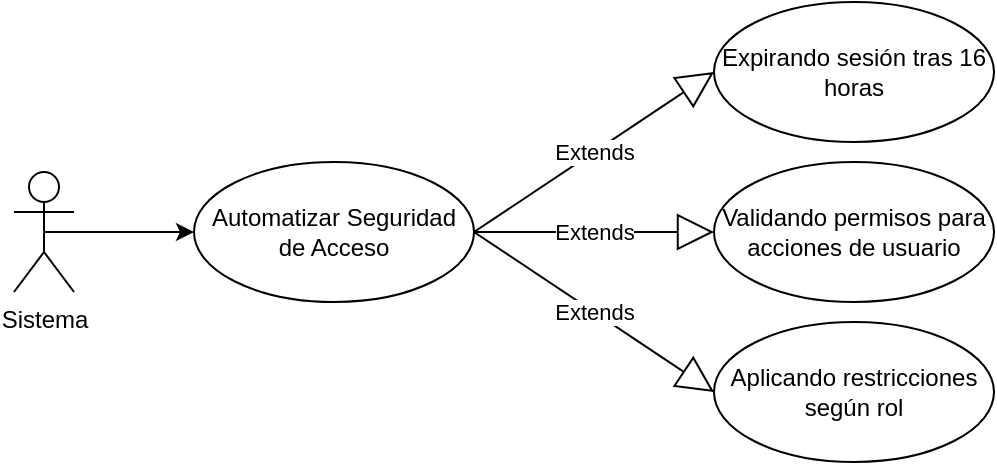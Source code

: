 <mxfile version="26.2.14">
  <diagram name="Página-1" id="ZfuYBb1uDBB9Q9XqHdRm">
    <mxGraphModel grid="1" page="1" gridSize="10" guides="1" tooltips="1" connect="1" arrows="1" fold="1" pageScale="1" pageWidth="827" pageHeight="1169" math="0" shadow="0">
      <root>
        <mxCell id="0" />
        <mxCell id="1" parent="0" />
        <mxCell id="MTzZOHvQUw7X408rMJT2-12" style="edgeStyle=orthogonalEdgeStyle;rounded=0;orthogonalLoop=1;jettySize=auto;html=1;exitX=0.5;exitY=0.5;exitDx=0;exitDy=0;exitPerimeter=0;entryX=0;entryY=0.5;entryDx=0;entryDy=0;" edge="1" parent="1" source="MTzZOHvQUw7X408rMJT2-13" target="MTzZOHvQUw7X408rMJT2-14">
          <mxGeometry relative="1" as="geometry" />
        </mxCell>
        <mxCell id="MTzZOHvQUw7X408rMJT2-13" value="Sistema" style="shape=umlActor;verticalLabelPosition=bottom;verticalAlign=top;html=1;" vertex="1" parent="1">
          <mxGeometry x="80" y="455" width="30" height="60" as="geometry" />
        </mxCell>
        <mxCell id="MTzZOHvQUw7X408rMJT2-14" value="Automatizar Seguridad de Acceso" style="ellipse;whiteSpace=wrap;html=1;" vertex="1" parent="1">
          <mxGeometry x="170" y="450" width="140" height="70" as="geometry" />
        </mxCell>
        <mxCell id="MTzZOHvQUw7X408rMJT2-15" value="Expirando sesión tras 16 horas" style="ellipse;whiteSpace=wrap;html=1;" vertex="1" parent="1">
          <mxGeometry x="430" y="370" width="140" height="70" as="geometry" />
        </mxCell>
        <mxCell id="MTzZOHvQUw7X408rMJT2-16" value="Validando permisos para acciones de usuario" style="ellipse;whiteSpace=wrap;html=1;" vertex="1" parent="1">
          <mxGeometry x="430" y="450" width="140" height="70" as="geometry" />
        </mxCell>
        <mxCell id="MTzZOHvQUw7X408rMJT2-17" value="Aplicando restricciones según rol" style="ellipse;whiteSpace=wrap;html=1;" vertex="1" parent="1">
          <mxGeometry x="430" y="530" width="140" height="70" as="geometry" />
        </mxCell>
        <mxCell id="MTzZOHvQUw7X408rMJT2-19" value="Extends" style="endArrow=block;endSize=16;endFill=0;html=1;rounded=0;exitX=1;exitY=0.5;exitDx=0;exitDy=0;entryX=0;entryY=0.5;entryDx=0;entryDy=0;" edge="1" parent="1" source="MTzZOHvQUw7X408rMJT2-14" target="MTzZOHvQUw7X408rMJT2-15">
          <mxGeometry width="160" relative="1" as="geometry">
            <mxPoint x="340" y="600" as="sourcePoint" />
            <mxPoint x="500" y="600" as="targetPoint" />
          </mxGeometry>
        </mxCell>
        <mxCell id="MTzZOHvQUw7X408rMJT2-21" value="Extends" style="endArrow=block;endSize=16;endFill=0;html=1;rounded=0;exitX=1;exitY=0.5;exitDx=0;exitDy=0;entryX=0;entryY=0.5;entryDx=0;entryDy=0;" edge="1" parent="1" source="MTzZOHvQUw7X408rMJT2-14" target="MTzZOHvQUw7X408rMJT2-17">
          <mxGeometry width="160" relative="1" as="geometry">
            <mxPoint x="170" y="180" as="sourcePoint" />
            <mxPoint x="330" y="180" as="targetPoint" />
          </mxGeometry>
        </mxCell>
        <mxCell id="MTzZOHvQUw7X408rMJT2-22" value="Extends" style="endArrow=block;endSize=16;endFill=0;html=1;rounded=0;exitX=1;exitY=0.5;exitDx=0;exitDy=0;entryX=0;entryY=0.5;entryDx=0;entryDy=0;" edge="1" parent="1" source="MTzZOHvQUw7X408rMJT2-14" target="MTzZOHvQUw7X408rMJT2-16">
          <mxGeometry width="160" relative="1" as="geometry">
            <mxPoint x="180" y="210" as="sourcePoint" />
            <mxPoint x="340" y="210" as="targetPoint" />
          </mxGeometry>
        </mxCell>
      </root>
    </mxGraphModel>
  </diagram>
</mxfile>
